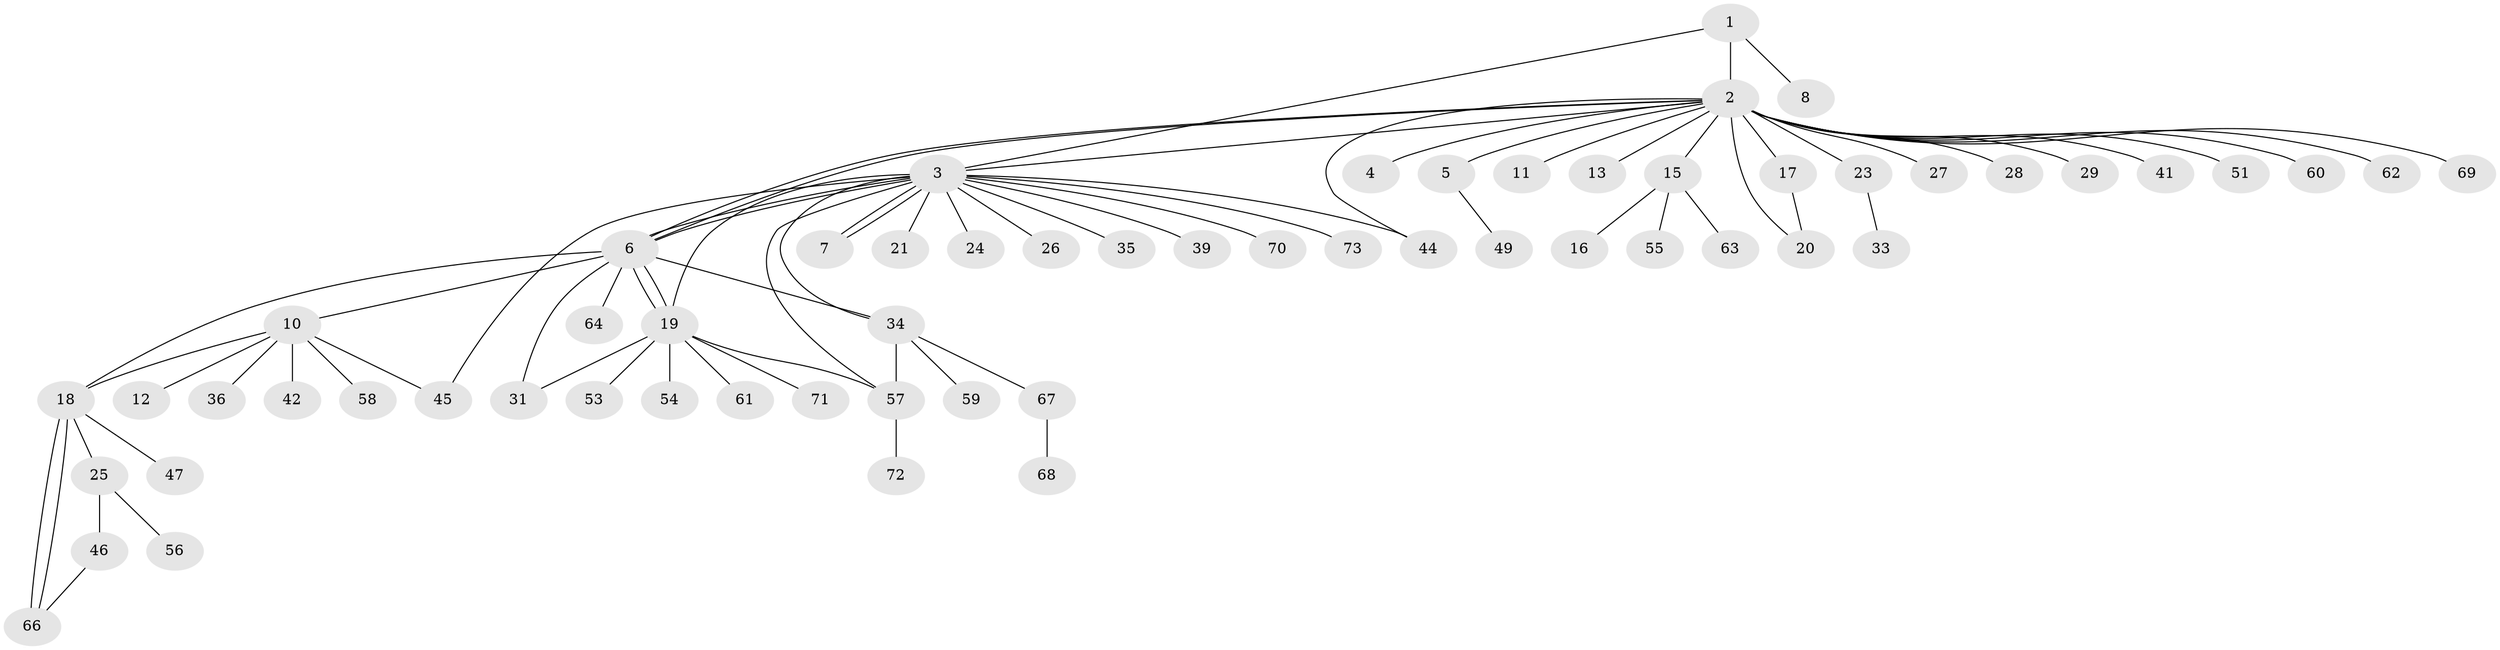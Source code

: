 // original degree distribution, {4: 0.02666666666666667, 22: 0.013333333333333334, 17: 0.013333333333333334, 1: 0.6533333333333333, 3: 0.05333333333333334, 11: 0.013333333333333334, 2: 0.14666666666666667, 8: 0.013333333333333334, 5: 0.02666666666666667, 7: 0.013333333333333334, 10: 0.013333333333333334, 6: 0.013333333333333334}
// Generated by graph-tools (version 1.1) at 2025/11/02/27/25 16:11:15]
// undirected, 60 vertices, 76 edges
graph export_dot {
graph [start="1"]
  node [color=gray90,style=filled];
  1 [super="+43"];
  2 [super="+14"];
  3 [super="+9"];
  4;
  5 [super="+30"];
  6 [super="+52"];
  7;
  8 [super="+74"];
  10 [super="+48"];
  11;
  12;
  13;
  15 [super="+38"];
  16;
  17;
  18 [super="+50"];
  19 [super="+32"];
  20 [super="+22"];
  21;
  23;
  24;
  25 [super="+40"];
  26;
  27;
  28;
  29;
  31;
  33;
  34 [super="+37"];
  35;
  36;
  39;
  41;
  42;
  44;
  45;
  46;
  47;
  49;
  51;
  53;
  54;
  55;
  56;
  57 [super="+65"];
  58;
  59;
  60;
  61;
  62;
  63;
  64;
  66 [super="+75"];
  67;
  68;
  69;
  70;
  71;
  72;
  73;
  1 -- 2;
  1 -- 3;
  1 -- 8;
  2 -- 3;
  2 -- 4;
  2 -- 5;
  2 -- 6;
  2 -- 6;
  2 -- 11;
  2 -- 13;
  2 -- 15;
  2 -- 17;
  2 -- 20;
  2 -- 23;
  2 -- 27;
  2 -- 28;
  2 -- 29;
  2 -- 41;
  2 -- 44;
  2 -- 51;
  2 -- 60;
  2 -- 62;
  2 -- 69;
  3 -- 6;
  3 -- 6;
  3 -- 7;
  3 -- 7;
  3 -- 19;
  3 -- 21;
  3 -- 24;
  3 -- 26;
  3 -- 34;
  3 -- 35;
  3 -- 45;
  3 -- 57;
  3 -- 70;
  3 -- 73;
  3 -- 44;
  3 -- 39;
  5 -- 49;
  6 -- 10;
  6 -- 18;
  6 -- 19;
  6 -- 19;
  6 -- 31;
  6 -- 34;
  6 -- 64;
  10 -- 12;
  10 -- 18;
  10 -- 36;
  10 -- 42;
  10 -- 45;
  10 -- 58;
  15 -- 16;
  15 -- 55;
  15 -- 63;
  17 -- 20;
  18 -- 25;
  18 -- 47;
  18 -- 66;
  18 -- 66;
  19 -- 31;
  19 -- 53;
  19 -- 54;
  19 -- 57;
  19 -- 61;
  19 -- 71;
  23 -- 33;
  25 -- 46;
  25 -- 56;
  34 -- 57;
  34 -- 59;
  34 -- 67;
  46 -- 66;
  57 -- 72;
  67 -- 68;
}
